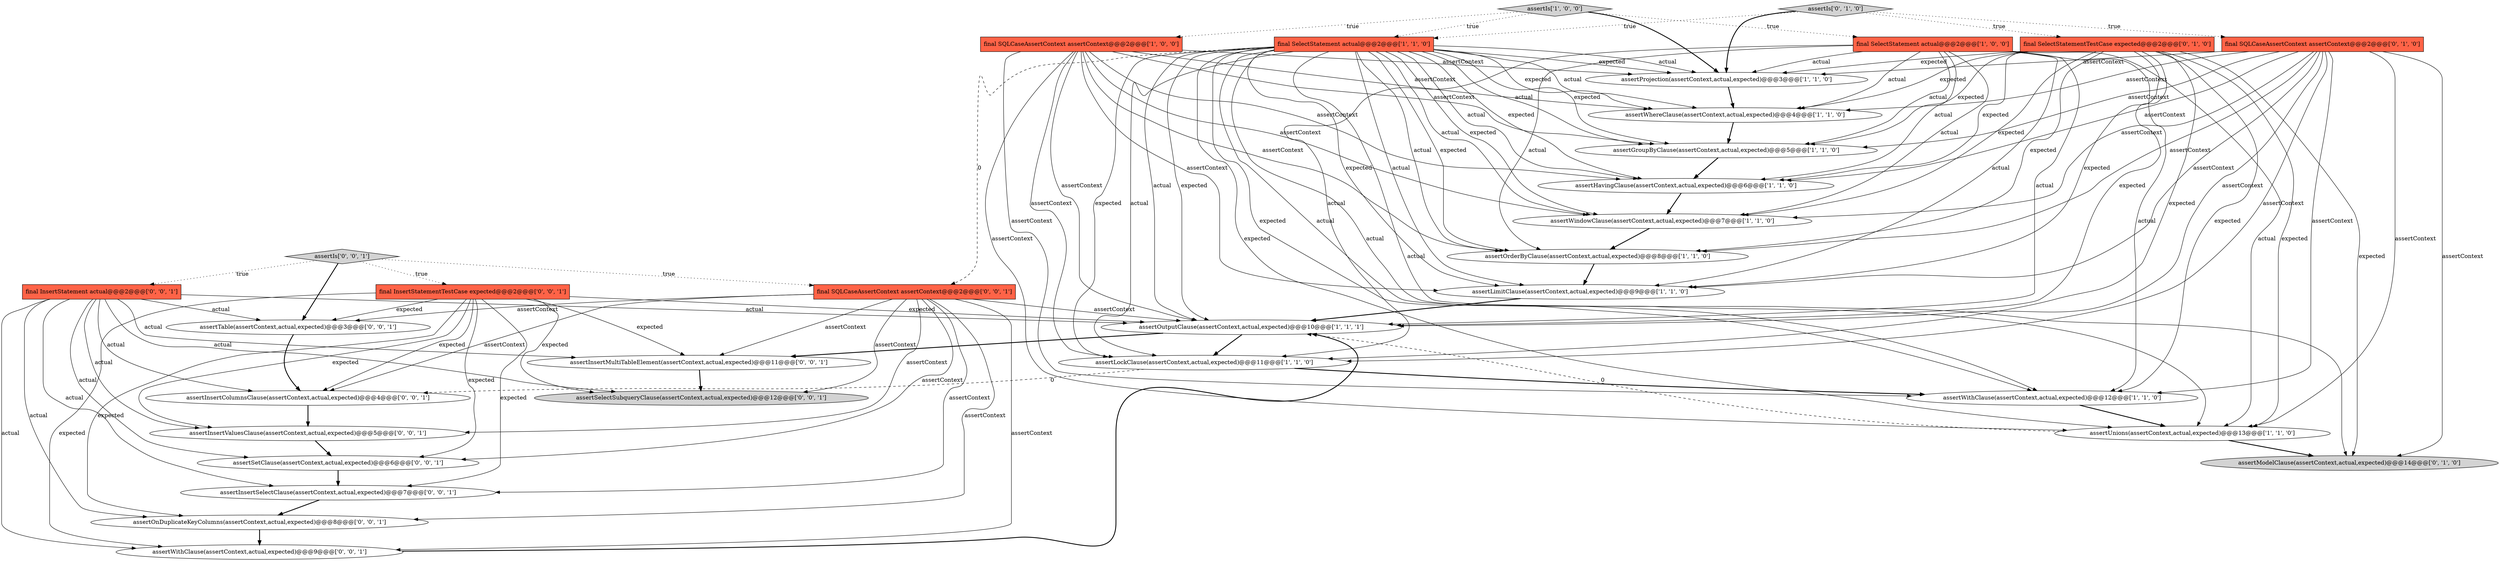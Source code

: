 digraph {
2 [style = filled, label = "final SelectStatement actual@@@2@@@['1', '0', '0']", fillcolor = tomato, shape = box image = "AAA0AAABBB1BBB"];
24 [style = filled, label = "assertOnDuplicateKeyColumns(assertContext,actual,expected)@@@8@@@['0', '0', '1']", fillcolor = white, shape = ellipse image = "AAA0AAABBB3BBB"];
16 [style = filled, label = "final SQLCaseAssertContext assertContext@@@2@@@['0', '1', '0']", fillcolor = tomato, shape = box image = "AAA0AAABBB2BBB"];
8 [style = filled, label = "assertProjection(assertContext,actual,expected)@@@3@@@['1', '1', '0']", fillcolor = white, shape = ellipse image = "AAA0AAABBB1BBB"];
26 [style = filled, label = "assertTable(assertContext,actual,expected)@@@3@@@['0', '0', '1']", fillcolor = white, shape = ellipse image = "AAA0AAABBB3BBB"];
29 [style = filled, label = "assertInsertColumnsClause(assertContext,actual,expected)@@@4@@@['0', '0', '1']", fillcolor = white, shape = ellipse image = "AAA0AAABBB3BBB"];
30 [style = filled, label = "assertWithClause(assertContext,actual,expected)@@@9@@@['0', '0', '1']", fillcolor = white, shape = ellipse image = "AAA0AAABBB3BBB"];
28 [style = filled, label = "assertIs['0', '0', '1']", fillcolor = lightgray, shape = diamond image = "AAA0AAABBB3BBB"];
13 [style = filled, label = "assertWhereClause(assertContext,actual,expected)@@@4@@@['1', '1', '0']", fillcolor = white, shape = ellipse image = "AAA0AAABBB1BBB"];
0 [style = filled, label = "assertWindowClause(assertContext,actual,expected)@@@7@@@['1', '1', '0']", fillcolor = white, shape = ellipse image = "AAA0AAABBB1BBB"];
31 [style = filled, label = "final SQLCaseAssertContext assertContext@@@2@@@['0', '0', '1']", fillcolor = tomato, shape = box image = "AAA0AAABBB3BBB"];
12 [style = filled, label = "final SQLCaseAssertContext assertContext@@@2@@@['1', '0', '0']", fillcolor = tomato, shape = box image = "AAA0AAABBB1BBB"];
20 [style = filled, label = "assertSelectSubqueryClause(assertContext,actual,expected)@@@12@@@['0', '0', '1']", fillcolor = lightgray, shape = ellipse image = "AAA0AAABBB3BBB"];
6 [style = filled, label = "assertLimitClause(assertContext,actual,expected)@@@9@@@['1', '1', '0']", fillcolor = white, shape = ellipse image = "AAA0AAABBB1BBB"];
4 [style = filled, label = "assertIs['1', '0', '0']", fillcolor = lightgray, shape = diamond image = "AAA0AAABBB1BBB"];
17 [style = filled, label = "assertIs['0', '1', '0']", fillcolor = lightgray, shape = diamond image = "AAA0AAABBB2BBB"];
19 [style = filled, label = "final InsertStatement actual@@@2@@@['0', '0', '1']", fillcolor = tomato, shape = box image = "AAA0AAABBB3BBB"];
23 [style = filled, label = "assertInsertSelectClause(assertContext,actual,expected)@@@7@@@['0', '0', '1']", fillcolor = white, shape = ellipse image = "AAA0AAABBB3BBB"];
21 [style = filled, label = "assertInsertMultiTableElement(assertContext,actual,expected)@@@11@@@['0', '0', '1']", fillcolor = white, shape = ellipse image = "AAA0AAABBB3BBB"];
11 [style = filled, label = "assertWithClause(assertContext,actual,expected)@@@12@@@['1', '1', '0']", fillcolor = white, shape = ellipse image = "AAA0AAABBB1BBB"];
5 [style = filled, label = "assertHavingClause(assertContext,actual,expected)@@@6@@@['1', '1', '0']", fillcolor = white, shape = ellipse image = "AAA0AAABBB1BBB"];
15 [style = filled, label = "assertModelClause(assertContext,actual,expected)@@@14@@@['0', '1', '0']", fillcolor = lightgray, shape = ellipse image = "AAA1AAABBB2BBB"];
22 [style = filled, label = "final InsertStatementTestCase expected@@@2@@@['0', '0', '1']", fillcolor = tomato, shape = box image = "AAA0AAABBB3BBB"];
1 [style = filled, label = "assertLockClause(assertContext,actual,expected)@@@11@@@['1', '1', '0']", fillcolor = white, shape = ellipse image = "AAA0AAABBB1BBB"];
25 [style = filled, label = "assertSetClause(assertContext,actual,expected)@@@6@@@['0', '0', '1']", fillcolor = white, shape = ellipse image = "AAA0AAABBB3BBB"];
10 [style = filled, label = "assertOutputClause(assertContext,actual,expected)@@@10@@@['1', '1', '1']", fillcolor = white, shape = ellipse image = "AAA0AAABBB1BBB"];
7 [style = filled, label = "assertUnions(assertContext,actual,expected)@@@13@@@['1', '1', '0']", fillcolor = white, shape = ellipse image = "AAA0AAABBB1BBB"];
9 [style = filled, label = "assertOrderByClause(assertContext,actual,expected)@@@8@@@['1', '1', '0']", fillcolor = white, shape = ellipse image = "AAA0AAABBB1BBB"];
3 [style = filled, label = "assertGroupByClause(assertContext,actual,expected)@@@5@@@['1', '1', '0']", fillcolor = white, shape = ellipse image = "AAA0AAABBB1BBB"];
18 [style = filled, label = "final SelectStatementTestCase expected@@@2@@@['0', '1', '0']", fillcolor = tomato, shape = box image = "AAA0AAABBB2BBB"];
14 [style = filled, label = "final SelectStatement actual@@@2@@@['1', '1', '0']", fillcolor = tomato, shape = box image = "AAA0AAABBB1BBB"];
27 [style = filled, label = "assertInsertValuesClause(assertContext,actual,expected)@@@5@@@['0', '0', '1']", fillcolor = white, shape = ellipse image = "AAA0AAABBB3BBB"];
31->21 [style = solid, label="assertContext"];
19->27 [style = solid, label="actual"];
10->21 [style = bold, label=""];
19->24 [style = solid, label="actual"];
31->26 [style = solid, label="assertContext"];
18->3 [style = solid, label="expected"];
28->31 [style = dotted, label="true"];
31->25 [style = solid, label="assertContext"];
22->21 [style = solid, label="expected"];
4->12 [style = dotted, label="true"];
14->0 [style = solid, label="expected"];
28->26 [style = bold, label=""];
4->8 [style = bold, label=""];
14->6 [style = solid, label="actual"];
22->20 [style = solid, label="expected"];
2->6 [style = solid, label="actual"];
2->0 [style = solid, label="actual"];
1->11 [style = bold, label=""];
2->8 [style = solid, label="actual"];
14->3 [style = solid, label="expected"];
18->7 [style = solid, label="expected"];
16->3 [style = solid, label="assertContext"];
2->10 [style = solid, label="actual"];
31->29 [style = solid, label="assertContext"];
14->10 [style = solid, label="actual"];
17->8 [style = bold, label=""];
31->30 [style = solid, label="assertContext"];
18->11 [style = solid, label="expected"];
19->21 [style = solid, label="actual"];
19->26 [style = solid, label="actual"];
17->18 [style = dotted, label="true"];
12->9 [style = solid, label="assertContext"];
27->25 [style = bold, label=""];
16->1 [style = solid, label="assertContext"];
22->30 [style = solid, label="expected"];
18->13 [style = solid, label="expected"];
14->6 [style = solid, label="expected"];
18->15 [style = solid, label="expected"];
14->9 [style = solid, label="expected"];
2->3 [style = solid, label="actual"];
22->25 [style = solid, label="expected"];
2->13 [style = solid, label="actual"];
19->20 [style = solid, label="actual"];
18->6 [style = solid, label="expected"];
16->10 [style = solid, label="assertContext"];
22->23 [style = solid, label="expected"];
18->5 [style = solid, label="expected"];
14->8 [style = solid, label="expected"];
18->0 [style = solid, label="expected"];
21->20 [style = bold, label=""];
12->5 [style = solid, label="assertContext"];
12->1 [style = solid, label="assertContext"];
12->7 [style = solid, label="assertContext"];
18->8 [style = solid, label="expected"];
18->9 [style = solid, label="expected"];
16->5 [style = solid, label="assertContext"];
14->13 [style = solid, label="expected"];
29->27 [style = bold, label=""];
14->15 [style = solid, label="actual"];
17->14 [style = dotted, label="true"];
14->11 [style = solid, label="expected"];
17->16 [style = dotted, label="true"];
22->26 [style = solid, label="expected"];
16->13 [style = solid, label="assertContext"];
12->3 [style = solid, label="assertContext"];
16->11 [style = solid, label="assertContext"];
12->6 [style = solid, label="assertContext"];
22->29 [style = solid, label="expected"];
14->5 [style = solid, label="expected"];
19->29 [style = solid, label="actual"];
14->5 [style = solid, label="actual"];
12->8 [style = solid, label="assertContext"];
12->11 [style = solid, label="assertContext"];
16->8 [style = solid, label="assertContext"];
9->6 [style = bold, label=""];
10->1 [style = bold, label=""];
14->7 [style = solid, label="actual"];
14->9 [style = solid, label="actual"];
14->8 [style = solid, label="actual"];
18->1 [style = solid, label="expected"];
16->9 [style = solid, label="assertContext"];
28->19 [style = dotted, label="true"];
22->24 [style = solid, label="expected"];
16->0 [style = solid, label="assertContext"];
22->27 [style = solid, label="expected"];
12->0 [style = solid, label="assertContext"];
8->13 [style = bold, label=""];
4->14 [style = dotted, label="true"];
13->3 [style = bold, label=""];
19->23 [style = solid, label="actual"];
7->15 [style = bold, label=""];
2->1 [style = solid, label="actual"];
14->3 [style = solid, label="actual"];
26->29 [style = bold, label=""];
2->11 [style = solid, label="actual"];
2->5 [style = solid, label="actual"];
4->2 [style = dotted, label="true"];
25->23 [style = bold, label=""];
31->24 [style = solid, label="assertContext"];
14->10 [style = solid, label="expected"];
19->10 [style = solid, label="actual"];
14->0 [style = solid, label="actual"];
23->24 [style = bold, label=""];
2->9 [style = solid, label="actual"];
2->7 [style = solid, label="actual"];
31->20 [style = solid, label="assertContext"];
16->6 [style = solid, label="assertContext"];
0->9 [style = bold, label=""];
14->1 [style = solid, label="expected"];
1->29 [style = dashed, label="0"];
22->10 [style = solid, label="expected"];
30->10 [style = bold, label=""];
24->30 [style = bold, label=""];
3->5 [style = bold, label=""];
11->7 [style = bold, label=""];
6->10 [style = bold, label=""];
14->1 [style = solid, label="actual"];
14->31 [style = dashed, label="0"];
5->0 [style = bold, label=""];
18->10 [style = solid, label="expected"];
12->13 [style = solid, label="assertContext"];
14->13 [style = solid, label="actual"];
14->11 [style = solid, label="actual"];
31->27 [style = solid, label="assertContext"];
16->7 [style = solid, label="assertContext"];
14->7 [style = solid, label="expected"];
16->15 [style = solid, label="assertContext"];
12->10 [style = solid, label="assertContext"];
31->23 [style = solid, label="assertContext"];
28->22 [style = dotted, label="true"];
19->25 [style = solid, label="actual"];
7->10 [style = dashed, label="0"];
19->30 [style = solid, label="actual"];
31->10 [style = solid, label="assertContext"];
}

